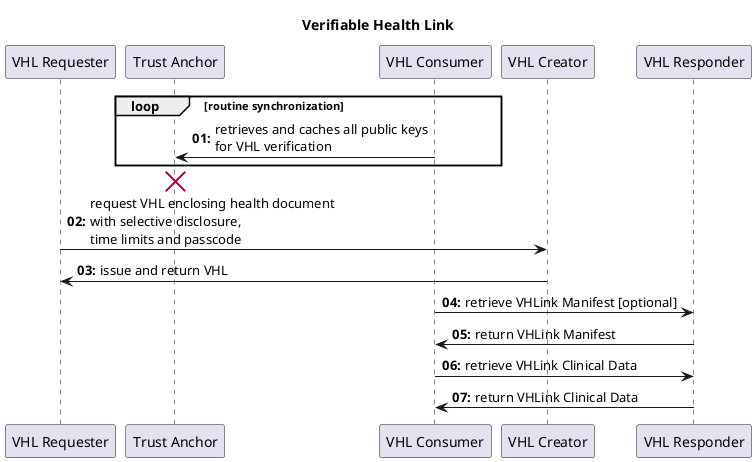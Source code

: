 @startuml
skinparam svgDimensionStyle false

title Verifiable Health Link


participant "VHL Requester" as Request
participant "Trust Anchor" as TA
participant "VHL Consumer" as Consume
participant "VHL Creator" as Create1
participant "VHL Responder" as Respond

autonumber "<b>00:</b>"


loop routine synchronization 
  Consume -> TA : retrieves and caches all public keys\nfor VHL verification
end
destroy TA

Request -> Create1  : request VHL enclosing health document\nwith selective disclosure,\ntime limits and passcode
Create1 -> Request : issue and return VHL

Consume -> Respond : retrieve VHLink Manifest [optional]
Respond -> Consume : return VHLink Manifest

Consume -> Respond : retrieve VHLink Clinical Data
Respond -> Consume : return VHLink Clinical Data




@enduml
